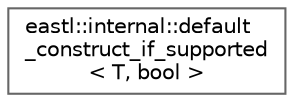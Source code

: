 digraph "类继承关系图"
{
 // LATEX_PDF_SIZE
  bgcolor="transparent";
  edge [fontname=Helvetica,fontsize=10,labelfontname=Helvetica,labelfontsize=10];
  node [fontname=Helvetica,fontsize=10,shape=box,height=0.2,width=0.4];
  rankdir="LR";
  Node0 [id="Node000000",label="eastl::internal::default\l_construct_if_supported\l\< T, bool \>",height=0.2,width=0.4,color="grey40", fillcolor="white", style="filled",URL="$structeastl_1_1internal_1_1default__construct__if__supported.html",tooltip=" "];
}
